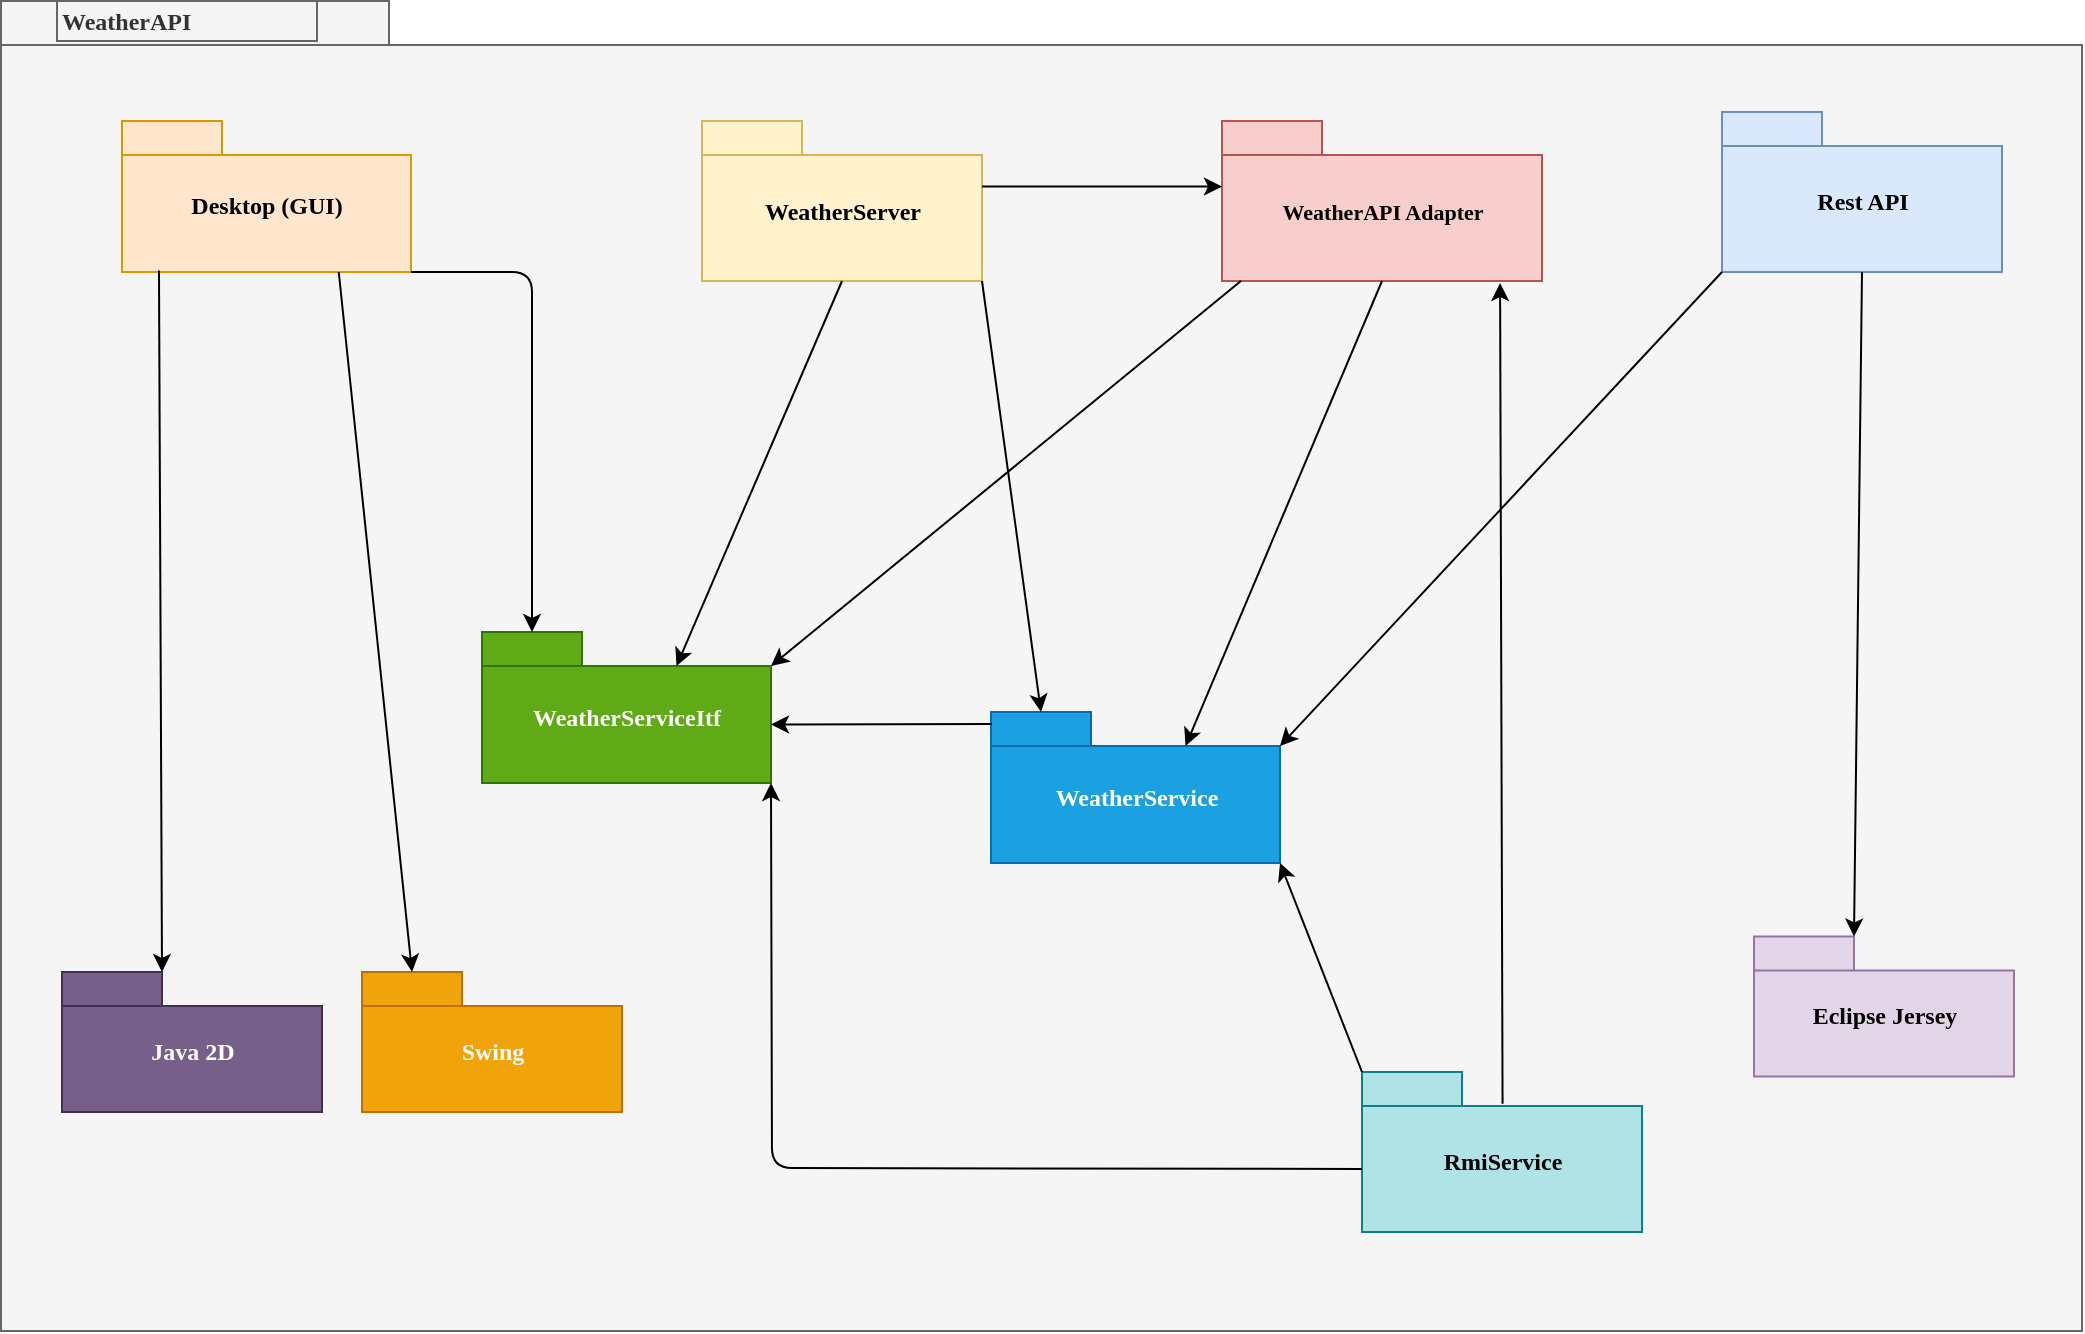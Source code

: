 <mxfile version="13.9.9" type="device"><diagram name="Page-1" id="b5b7bab2-c9e2-2cf4-8b2a-24fd1a2a6d21"><mxGraphModel dx="1278" dy="919" grid="1" gridSize="10" guides="1" tooltips="1" connect="1" arrows="1" fold="1" page="1" pageScale="1" pageWidth="827" pageHeight="1169" background="#ffffff" math="0" shadow="0"><root><mxCell id="0"/><mxCell id="1" parent="0"/><mxCell id="6e0c8c40b5770093-72" value="" style="shape=folder;fontStyle=1;spacingTop=10;tabWidth=194;tabHeight=22;tabPosition=left;html=1;rounded=0;shadow=0;comic=0;labelBackgroundColor=none;strokeWidth=1;fillColor=#f5f5f5;fontFamily=Verdana;fontSize=10;align=center;strokeColor=#666666;fontColor=#333333;" parent="1" vertex="1"><mxGeometry x="299.5" y="114.5" width="1040.5" height="665" as="geometry"/></mxCell><mxCell id="6e0c8c40b5770093-6" value="" style="group" parent="1" vertex="1" connectable="0"><mxGeometry x="360" y="174.5" width="144.5" height="75.5" as="geometry"/></mxCell><mxCell id="6e0c8c40b5770093-4" value="&lt;font style=&quot;font-size: 12px&quot;&gt;Desktop (GUI)&lt;/font&gt;" style="shape=folder;fontStyle=1;spacingTop=10;tabWidth=50;tabHeight=17;tabPosition=left;html=1;rounded=0;shadow=0;comic=0;labelBackgroundColor=none;strokeWidth=1;fontFamily=Verdana;fontSize=10;align=center;fillColor=#ffe6cc;strokeColor=#d79b00;" parent="6e0c8c40b5770093-6" vertex="1"><mxGeometry width="144.5" height="75.5" as="geometry"/></mxCell><mxCell id="6e0c8c40b5770093-52" value="" style="group" parent="1" vertex="1" connectable="0"><mxGeometry x="330" y="599.999" width="130" height="70" as="geometry"/></mxCell><mxCell id="6e0c8c40b5770093-53" value="&lt;font style=&quot;font-size: 12px&quot;&gt;Java 2D&lt;/font&gt;" style="shape=folder;fontStyle=1;spacingTop=10;tabWidth=50;tabHeight=17;tabPosition=left;html=1;rounded=0;shadow=0;comic=0;labelBackgroundColor=none;strokeWidth=1;fontFamily=Verdana;fontSize=10;align=center;fillColor=#76608a;strokeColor=#432D57;fontColor=#ffffff;" parent="6e0c8c40b5770093-52" vertex="1"><mxGeometry width="130" height="70" as="geometry"/></mxCell><mxCell id="6e0c8c40b5770093-55" value="" style="group" parent="1" vertex="1" connectable="0"><mxGeometry x="1176" y="582.249" width="130" height="70" as="geometry"/></mxCell><mxCell id="6e0c8c40b5770093-56" value="&lt;font style=&quot;font-size: 12px&quot;&gt;Eclipse Jersey&lt;/font&gt;" style="shape=folder;fontStyle=1;spacingTop=10;tabWidth=50;tabHeight=17;tabPosition=left;html=1;rounded=0;shadow=0;comic=0;labelBackgroundColor=none;strokeWidth=1;fontFamily=Verdana;fontSize=10;align=center;fillColor=#e1d5e7;strokeColor=#9673a6;" parent="6e0c8c40b5770093-55" vertex="1"><mxGeometry width="130" height="70" as="geometry"/></mxCell><mxCell id="6e0c8c40b5770093-73" value="&lt;b&gt;&lt;font style=&quot;font-size: 12px&quot;&gt;WeatherAPI&lt;/font&gt;&lt;/b&gt;" style="text;html=1;align=left;verticalAlign=top;spacingTop=-4;fontSize=10;fontFamily=Verdana;fillColor=#f5f5f5;strokeColor=#666666;fontColor=#333333;" parent="1" vertex="1"><mxGeometry x="327.5" y="114.5" width="130" height="20" as="geometry"/></mxCell><mxCell id="khWAIVvVAY3d6TLbJiEv-5" value="" style="group;" vertex="1" connectable="0" parent="1"><mxGeometry x="650" y="174.5" width="144.5" height="80" as="geometry"/></mxCell><mxCell id="khWAIVvVAY3d6TLbJiEv-6" value="&lt;font style=&quot;font-size: 12px&quot;&gt;WeatherServer&lt;/font&gt;" style="shape=folder;fontStyle=1;spacingTop=10;tabWidth=50;tabHeight=17;tabPosition=left;html=1;rounded=0;shadow=0;comic=0;labelBackgroundColor=none;strokeWidth=1;fontFamily=Verdana;fontSize=10;align=center;fillColor=#fff2cc;strokeColor=#d6b656;" vertex="1" parent="khWAIVvVAY3d6TLbJiEv-5"><mxGeometry width="140" height="80" as="geometry"/></mxCell><mxCell id="khWAIVvVAY3d6TLbJiEv-9" value="&lt;font style=&quot;font-size: 12px&quot;&gt;Rest API&lt;/font&gt;" style="shape=folder;fontStyle=1;spacingTop=10;tabWidth=50;tabHeight=17;tabPosition=left;html=1;rounded=0;shadow=0;comic=0;labelBackgroundColor=none;strokeWidth=1;fontFamily=Verdana;fontSize=10;align=center;fillColor=#dae8fc;strokeColor=#6c8ebf;" vertex="1" parent="1"><mxGeometry x="1160" y="170" width="140" height="80" as="geometry"/></mxCell><mxCell id="khWAIVvVAY3d6TLbJiEv-10" value="&lt;font style=&quot;font-size: 11px&quot;&gt;WeatherAPI Adapter&lt;/font&gt;" style="shape=folder;fontStyle=1;spacingTop=10;tabWidth=50;tabHeight=17;tabPosition=left;html=1;rounded=0;shadow=0;comic=0;labelBackgroundColor=none;strokeWidth=1;fontFamily=Verdana;fontSize=10;align=center;fillColor=#f8cecc;strokeColor=#b85450;" vertex="1" parent="1"><mxGeometry x="910" y="174.5" width="160" height="80" as="geometry"/></mxCell><mxCell id="khWAIVvVAY3d6TLbJiEv-11" value="" style="group" vertex="1" connectable="0" parent="1"><mxGeometry x="480" y="599.999" width="130" height="70" as="geometry"/></mxCell><mxCell id="khWAIVvVAY3d6TLbJiEv-12" value="&lt;font style=&quot;font-size: 12px&quot;&gt;Swing&lt;/font&gt;" style="shape=folder;fontStyle=1;spacingTop=10;tabWidth=50;tabHeight=17;tabPosition=left;html=1;rounded=0;shadow=0;comic=0;labelBackgroundColor=none;strokeWidth=1;fontFamily=Verdana;fontSize=10;align=center;fillColor=#f0a30a;strokeColor=#BD7000;fontColor=#ffffff;" vertex="1" parent="khWAIVvVAY3d6TLbJiEv-11"><mxGeometry width="130" height="70" as="geometry"/></mxCell><mxCell id="khWAIVvVAY3d6TLbJiEv-13" value="&lt;font style=&quot;font-size: 12px&quot;&gt;WeatherService&lt;/font&gt;" style="shape=folder;fontStyle=1;spacingTop=10;tabWidth=50;tabHeight=17;tabPosition=left;html=1;rounded=0;shadow=0;comic=0;labelBackgroundColor=none;strokeWidth=1;fontFamily=Verdana;fontSize=10;align=center;fillColor=#1ba1e2;strokeColor=#006EAF;fontColor=#ffffff;" vertex="1" parent="1"><mxGeometry x="794.5" y="470" width="144.5" height="75.5" as="geometry"/></mxCell><mxCell id="khWAIVvVAY3d6TLbJiEv-14" value="&lt;font style=&quot;font-size: 12px&quot;&gt;WeatherServiceItf&lt;br&gt;&lt;/font&gt;" style="shape=folder;fontStyle=1;spacingTop=10;tabWidth=50;tabHeight=17;tabPosition=left;html=1;rounded=0;shadow=0;comic=0;labelBackgroundColor=none;strokeWidth=1;fontFamily=Verdana;fontSize=10;align=center;fillColor=#60a917;strokeColor=#2D7600;fontColor=#ffffff;" vertex="1" parent="1"><mxGeometry x="540" y="430" width="144.5" height="75.5" as="geometry"/></mxCell><mxCell id="khWAIVvVAY3d6TLbJiEv-15" value="" style="group;" vertex="1" connectable="0" parent="1"><mxGeometry x="980" y="650" width="144.5" height="80" as="geometry"/></mxCell><mxCell id="khWAIVvVAY3d6TLbJiEv-16" value="&lt;font style=&quot;font-size: 12px&quot;&gt;RmiService&lt;/font&gt;" style="shape=folder;fontStyle=1;spacingTop=10;tabWidth=50;tabHeight=17;tabPosition=left;html=1;rounded=0;shadow=0;comic=0;labelBackgroundColor=none;strokeWidth=1;fontFamily=Verdana;fontSize=10;align=center;fillColor=#b0e3e6;strokeColor=#0e8088;" vertex="1" parent="khWAIVvVAY3d6TLbJiEv-15"><mxGeometry width="140" height="80" as="geometry"/></mxCell><mxCell id="khWAIVvVAY3d6TLbJiEv-20" value="" style="endArrow=classic;html=1;exitX=0.128;exitY=0.99;exitDx=0;exitDy=0;exitPerimeter=0;entryX=0;entryY=0;entryDx=50;entryDy=0;entryPerimeter=0;" edge="1" parent="1" source="6e0c8c40b5770093-4" target="6e0c8c40b5770093-53"><mxGeometry width="50" height="50" relative="1" as="geometry"><mxPoint x="400" y="390" as="sourcePoint"/><mxPoint x="450" y="340" as="targetPoint"/></mxGeometry></mxCell><mxCell id="khWAIVvVAY3d6TLbJiEv-22" value="" style="endArrow=classic;html=1;exitX=0;exitY=0;exitDx=144.5;exitDy=75.5;exitPerimeter=0;entryX=0;entryY=0;entryDx=25;entryDy=0;entryPerimeter=0;" edge="1" parent="1" source="6e0c8c40b5770093-4" target="khWAIVvVAY3d6TLbJiEv-14"><mxGeometry width="50" height="50" relative="1" as="geometry"><mxPoint x="520" y="330" as="sourcePoint"/><mxPoint x="570" y="280" as="targetPoint"/><Array as="points"><mxPoint x="565" y="250"/></Array></mxGeometry></mxCell><mxCell id="khWAIVvVAY3d6TLbJiEv-26" value="" style="endArrow=classic;html=1;entryX=0;entryY=0;entryDx=144.5;entryDy=46.25;entryPerimeter=0;" edge="1" parent="1" target="khWAIVvVAY3d6TLbJiEv-14"><mxGeometry width="50" height="50" relative="1" as="geometry"><mxPoint x="795" y="476" as="sourcePoint"/><mxPoint x="830" y="480" as="targetPoint"/><Array as="points"><mxPoint x="795" y="476"/></Array></mxGeometry></mxCell><mxCell id="khWAIVvVAY3d6TLbJiEv-27" value="" style="endArrow=classic;html=1;exitX=0.5;exitY=1;exitDx=0;exitDy=0;exitPerimeter=0;entryX=0;entryY=0;entryDx=97.25;entryDy=17;entryPerimeter=0;" edge="1" parent="1" source="khWAIVvVAY3d6TLbJiEv-6" target="khWAIVvVAY3d6TLbJiEv-14"><mxGeometry width="50" height="50" relative="1" as="geometry"><mxPoint x="670" y="350" as="sourcePoint"/><mxPoint x="720" y="300" as="targetPoint"/><Array as="points"/></mxGeometry></mxCell><mxCell id="khWAIVvVAY3d6TLbJiEv-32" value="" style="endArrow=classic;html=1;exitX=0.5;exitY=1;exitDx=0;exitDy=0;exitPerimeter=0;entryX=0;entryY=0;entryDx=97.25;entryDy=17;entryPerimeter=0;" edge="1" parent="1" source="khWAIVvVAY3d6TLbJiEv-10" target="khWAIVvVAY3d6TLbJiEv-13"><mxGeometry width="50" height="50" relative="1" as="geometry"><mxPoint x="910" y="370" as="sourcePoint"/><mxPoint x="960" y="320" as="targetPoint"/></mxGeometry></mxCell><mxCell id="khWAIVvVAY3d6TLbJiEv-33" value="" style="endArrow=classic;html=1;exitX=0.502;exitY=0.198;exitDx=0;exitDy=0;exitPerimeter=0;entryX=0.869;entryY=1.013;entryDx=0;entryDy=0;entryPerimeter=0;" edge="1" parent="1" source="khWAIVvVAY3d6TLbJiEv-16" target="khWAIVvVAY3d6TLbJiEv-10"><mxGeometry width="50" height="50" relative="1" as="geometry"><mxPoint x="1040" y="580" as="sourcePoint"/><mxPoint x="1090" y="530" as="targetPoint"/></mxGeometry></mxCell><mxCell id="khWAIVvVAY3d6TLbJiEv-37" value="" style="endArrow=classic;html=1;exitX=0.5;exitY=1;exitDx=0;exitDy=0;exitPerimeter=0;entryX=0;entryY=0;entryDx=50;entryDy=0;entryPerimeter=0;" edge="1" parent="1" source="khWAIVvVAY3d6TLbJiEv-9" target="6e0c8c40b5770093-56"><mxGeometry width="50" height="50" relative="1" as="geometry"><mxPoint x="1300" y="380" as="sourcePoint"/><mxPoint x="1350" y="330" as="targetPoint"/></mxGeometry></mxCell><mxCell id="khWAIVvVAY3d6TLbJiEv-38" value="" style="endArrow=classic;html=1;exitX=0;exitY=0;exitDx=0;exitDy=0;exitPerimeter=0;entryX=0;entryY=0;entryDx=144.5;entryDy=75.5;entryPerimeter=0;" edge="1" parent="1" source="khWAIVvVAY3d6TLbJiEv-16" target="khWAIVvVAY3d6TLbJiEv-13"><mxGeometry width="50" height="50" relative="1" as="geometry"><mxPoint x="980" y="630" as="sourcePoint"/><mxPoint x="939" y="516" as="targetPoint"/></mxGeometry></mxCell><mxCell id="khWAIVvVAY3d6TLbJiEv-39" value="" style="endArrow=classic;html=1;exitX=0;exitY=0;exitDx=0;exitDy=48.5;exitPerimeter=0;entryX=0;entryY=0;entryDx=144.5;entryDy=75.5;entryPerimeter=0;" edge="1" parent="1" source="khWAIVvVAY3d6TLbJiEv-16" target="khWAIVvVAY3d6TLbJiEv-14"><mxGeometry width="50" height="50" relative="1" as="geometry"><mxPoint x="870" y="750" as="sourcePoint"/><mxPoint x="920" y="700" as="targetPoint"/><Array as="points"><mxPoint x="685" y="698"/></Array></mxGeometry></mxCell><mxCell id="khWAIVvVAY3d6TLbJiEv-40" value="" style="endArrow=classic;html=1;exitX=0.06;exitY=0.998;exitDx=0;exitDy=0;exitPerimeter=0;entryX=0;entryY=0;entryDx=144.5;entryDy=17;entryPerimeter=0;" edge="1" parent="1" source="khWAIVvVAY3d6TLbJiEv-10" target="khWAIVvVAY3d6TLbJiEv-14"><mxGeometry width="50" height="50" relative="1" as="geometry"><mxPoint x="770" y="410" as="sourcePoint"/><mxPoint x="820" y="360" as="targetPoint"/></mxGeometry></mxCell><mxCell id="khWAIVvVAY3d6TLbJiEv-41" value="" style="endArrow=classic;html=1;exitX=0;exitY=0;exitDx=140;exitDy=80;exitPerimeter=0;entryX=0;entryY=0;entryDx=25;entryDy=0;entryPerimeter=0;" edge="1" parent="1" source="khWAIVvVAY3d6TLbJiEv-6" target="khWAIVvVAY3d6TLbJiEv-13"><mxGeometry width="50" height="50" relative="1" as="geometry"><mxPoint x="750" y="340" as="sourcePoint"/><mxPoint x="800" y="290" as="targetPoint"/></mxGeometry></mxCell><mxCell id="khWAIVvVAY3d6TLbJiEv-42" value="" style="endArrow=classic;html=1;exitX=0;exitY=0;exitDx=140;exitDy=32.75;exitPerimeter=0;entryX=0;entryY=0;entryDx=0;entryDy=32.75;entryPerimeter=0;" edge="1" parent="1" source="khWAIVvVAY3d6TLbJiEv-6" target="khWAIVvVAY3d6TLbJiEv-10"><mxGeometry width="50" height="50" relative="1" as="geometry"><mxPoint x="840" y="250" as="sourcePoint"/><mxPoint x="890" y="200" as="targetPoint"/></mxGeometry></mxCell><mxCell id="khWAIVvVAY3d6TLbJiEv-43" value="" style="endArrow=classic;html=1;exitX=0;exitY=0;exitDx=0;exitDy=80;exitPerimeter=0;entryX=0;entryY=0;entryDx=144.5;entryDy=17;entryPerimeter=0;" edge="1" parent="1" source="khWAIVvVAY3d6TLbJiEv-9" target="khWAIVvVAY3d6TLbJiEv-13"><mxGeometry width="50" height="50" relative="1" as="geometry"><mxPoint x="1150" y="370" as="sourcePoint"/><mxPoint x="1200" y="320" as="targetPoint"/></mxGeometry></mxCell><mxCell id="khWAIVvVAY3d6TLbJiEv-44" value="" style="endArrow=classic;html=1;exitX=0.75;exitY=1;exitDx=0;exitDy=0;exitPerimeter=0;entryX=0;entryY=0;entryDx=25;entryDy=0;entryPerimeter=0;" edge="1" parent="1" source="6e0c8c40b5770093-4" target="khWAIVvVAY3d6TLbJiEv-12"><mxGeometry width="50" height="50" relative="1" as="geometry"><mxPoint x="450" y="400" as="sourcePoint"/><mxPoint x="500" y="350" as="targetPoint"/></mxGeometry></mxCell></root></mxGraphModel></diagram></mxfile>